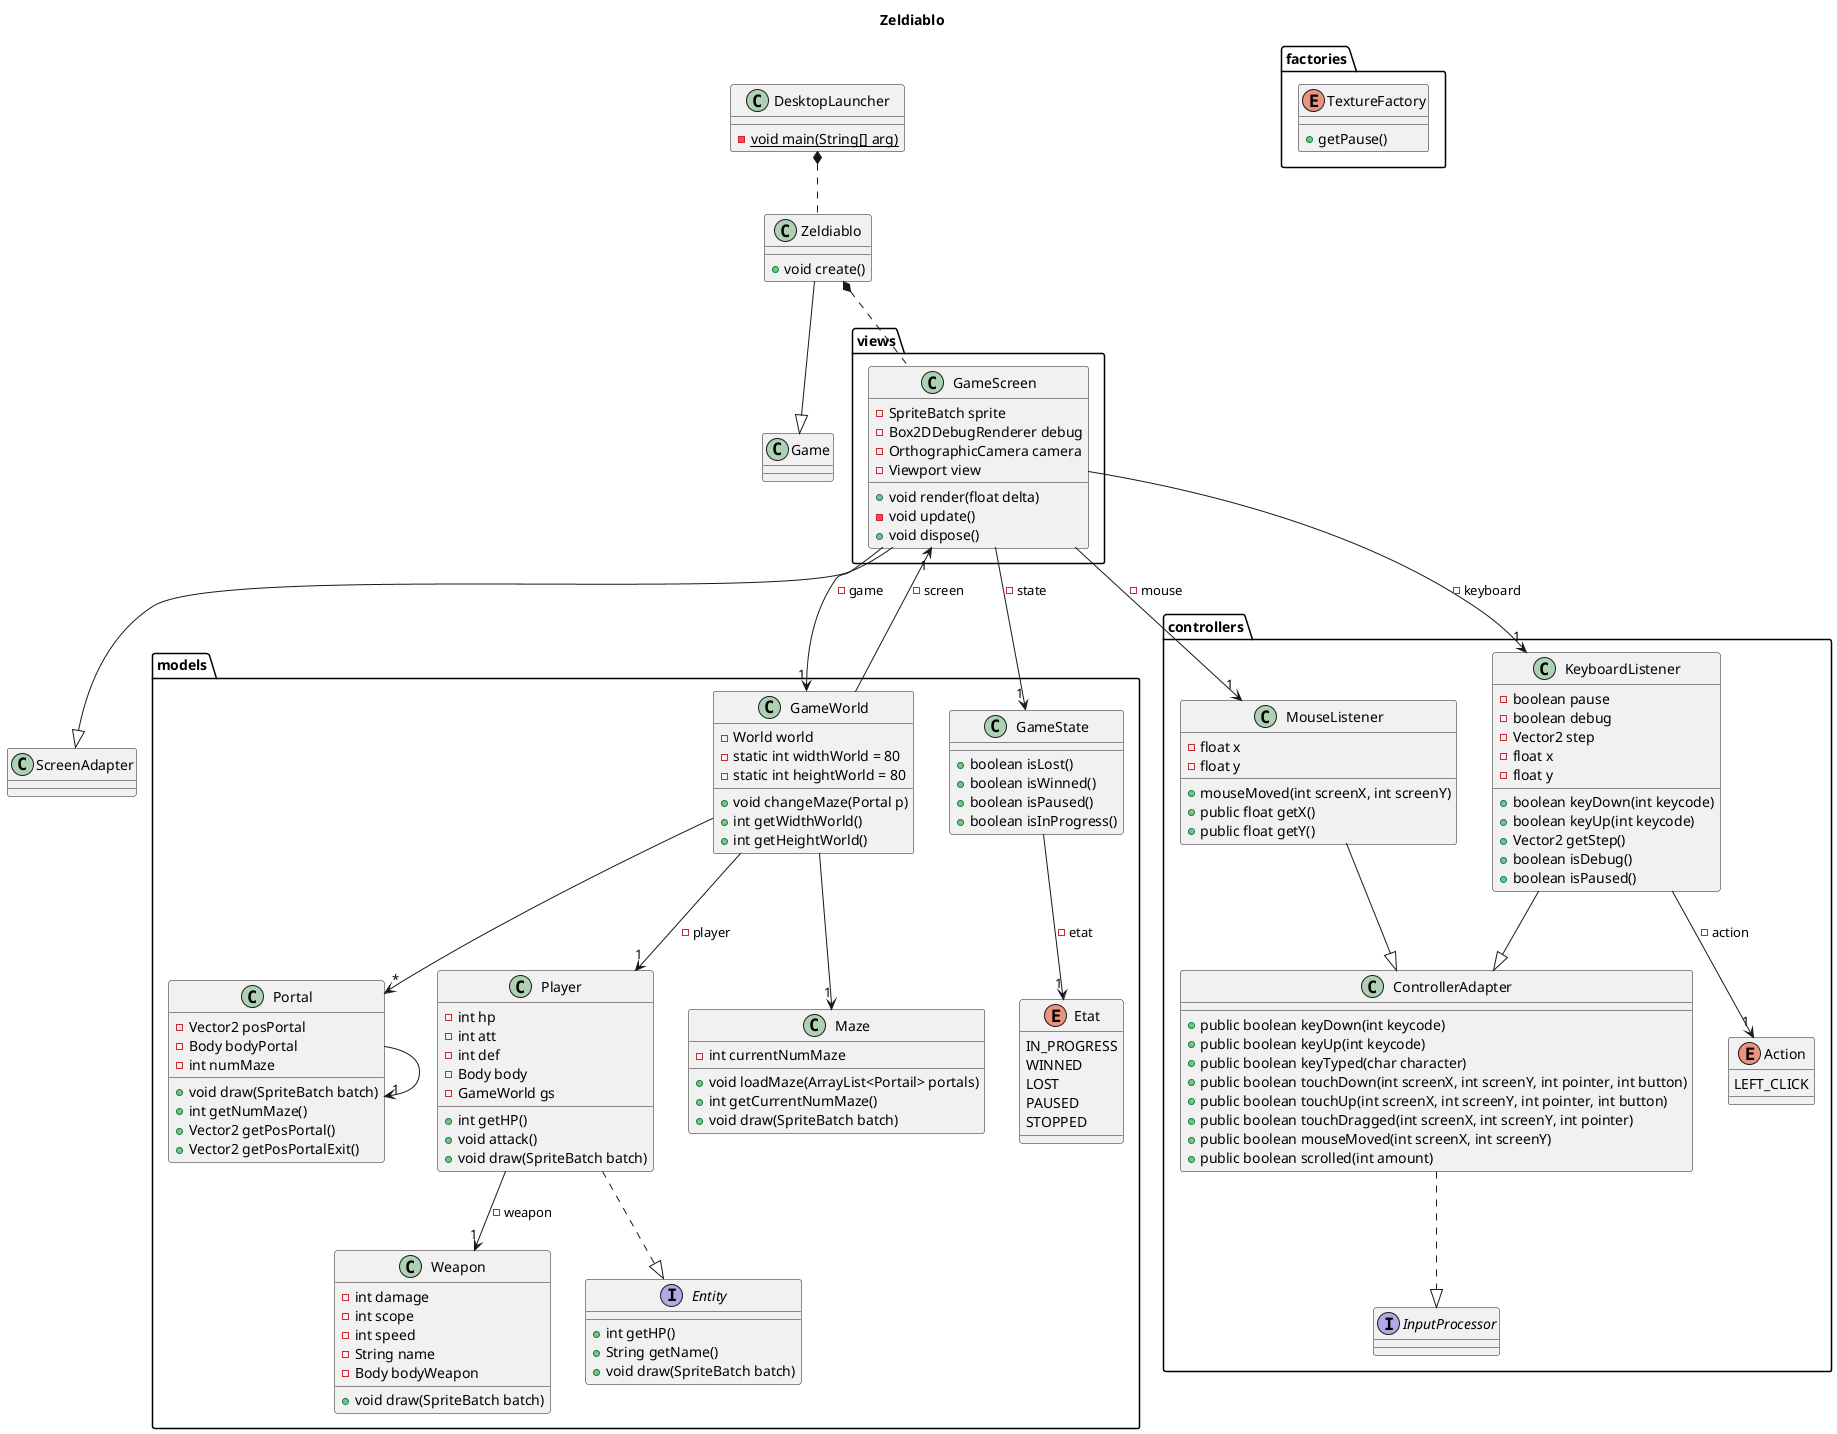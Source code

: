 @startuml

title Zeldiablo

class ScreenAdapter
class Game

class DesktopLauncher {
    - {static} void main(String[] arg)
}

class Zeldiablo {
    + void create()
}

package views {
    class GameScreen {
        - SpriteBatch sprite
        - Box2DDebugRenderer debug
        - OrthographicCamera camera
        - Viewport view
        + void render(float delta)
        - void update()
        + void dispose()
    }
}

package models {
    class GameWorld {
        - World world
        - static int widthWorld = 80
        - static int heightWorld = 80

        + void changeMaze(Portal p)
        + int getWidthWorld()
        + int getHeightWorld()
    }

    class GameState {
        + boolean isLost()
        + boolean isWinned()
        + boolean isPaused()
        + boolean isInProgress()
    }

    enum Etat {
        IN_PROGRESS
        WINNED
        LOST
        PAUSED
        STOPPED
    }

    interface Entity {
        + int getHP()
        + String getName()
        + void draw(SpriteBatch batch)
    }

    class Player {
        - int hp
        - int att
        - int def
        - Body body
        - GameWorld gs

        + int getHP()
        + void attack()
        + void draw(SpriteBatch batch)
    }

    class Weapon {
        - int damage
        - int scope
        - int speed
        - String name
        - Body bodyWeapon

        + void draw(SpriteBatch batch)
    }

    class Maze {
        - int currentNumMaze

        + void loadMaze(ArrayList<Portail> portals)
        + int getCurrentNumMaze()
        + void draw(SpriteBatch batch)
    }

    class Portal {
        - Vector2 posPortal
        - Body bodyPortal
        - int numMaze

        + void draw(SpriteBatch batch)
        + int getNumMaze()
        + Vector2 getPosPortal()
        + Vector2 getPosPortalExit()
    }
}

package factories {

    enum TextureFactory {
        + getPause()
    }

}

package controllers {
    class MouseListener {
        - float x
        - float y

        + mouseMoved(int screenX, int screenY)
        + public float getX()
        + public float getY()
    }

    class ControllerAdapter {
        + public boolean keyDown(int keycode)
        + public boolean keyUp(int keycode)
        + public boolean keyTyped(char character)
        + public boolean touchDown(int screenX, int screenY, int pointer, int button)
        + public boolean touchUp(int screenX, int screenY, int pointer, int button)
        + public boolean touchDragged(int screenX, int screenY, int pointer)
        + public boolean mouseMoved(int screenX, int screenY)
        + public boolean scrolled(int amount)
    }

    interface InputProcessor

    class KeyboardListener {
        - boolean pause
        - boolean debug
        - Vector2 step
        - float x
        - float y

        + boolean keyDown(int keycode)
        + boolean keyUp(int keycode)
        + Vector2 getStep()
        + boolean isDebug()
        + boolean isPaused()
    }

    enum Action {
        LEFT_CLICK
    }
}

DesktopLauncher *.. Zeldiablo

Zeldiablo --|> Game
GameScreen --|> ScreenAdapter

Zeldiablo *.. GameScreen


GameState --> "1" Etat: "- etat"

Player ..|> Entity
Player --> "1" Weapon: "- weapon"

Portal --> "1" Portal

GameScreen --> "1" GameWorld: "- game"
GameScreen --> "1" GameState: "- state"

GameWorld --> "1" GameScreen: "- screen"
GameWorld --> "1" Player: "- player"
GameWorld --> "1" Maze
GameWorld --> "*" Portal

KeyboardListener --> "1" Action: "- action"
KeyboardListener --|> ControllerAdapter
MouseListener --|> ControllerAdapter
ControllerAdapter ..|> InputProcessor
GameScreen --> "1" KeyboardListener: "- keyboard"
GameScreen --> "1" MouseListener: "- mouse"

@enduml